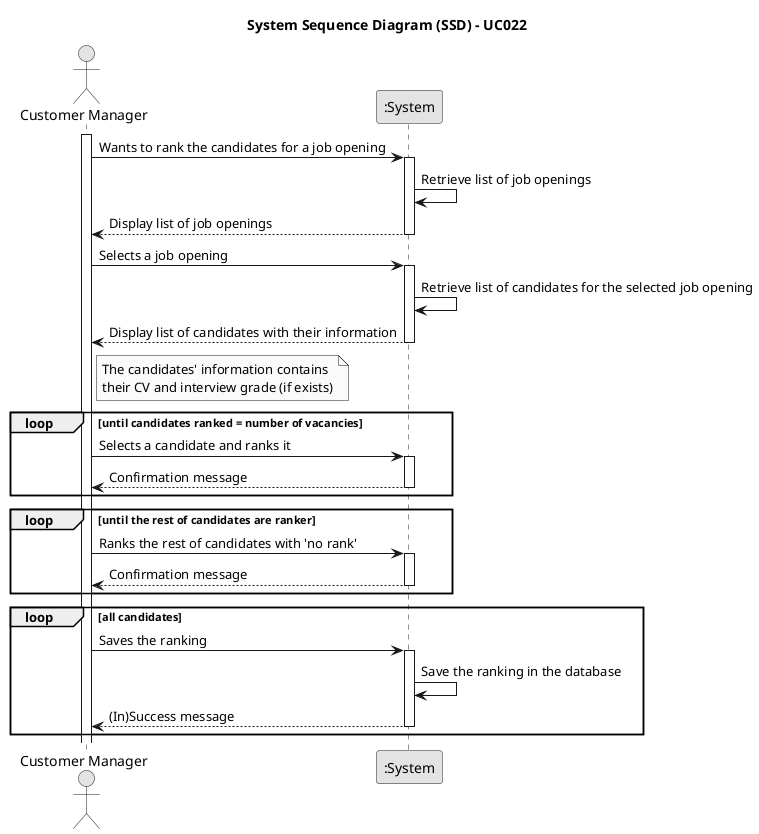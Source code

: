 @startuml
skinparam monochrome true
skinparam packageStyle rectangle
skinparam shadowing false

title System Sequence Diagram (SSD) - UC022
actor "Customer Manager" as CM
participant ":System" as System

activate CM
    CM -> System: Wants to rank the candidates for a job opening
        activate System
        System -> System: Retrieve list of job openings
        System --> CM: Display list of job openings
    deactivate System

    CM -> System: Selects a job opening
        activate System
        System -> System: Retrieve list of candidates for the selected job opening
        System --> CM: Display list of candidates with their information
            note right of CM
                The candidates' information contains
                their CV and interview grade (if exists)
            end note
    deactivate System

    loop until candidates ranked = number of vacancies
    CM -> System: Selects a candidate and ranks it
            activate System
            System --> CM: Confirmation message
        deactivate System
    end loop

    loop until the rest of candidates are ranker
    CM -> System: Ranks the rest of candidates with 'no rank'
        activate System
            System --> CM: Confirmation message
        deactivate System
    end loop

    loop all candidates
    CM -> System: Saves the ranking
        activate System
        System -> System: Save the ranking in the database
        System --> CM: (In)Success message
    deactivate System
    end loop

@enduml